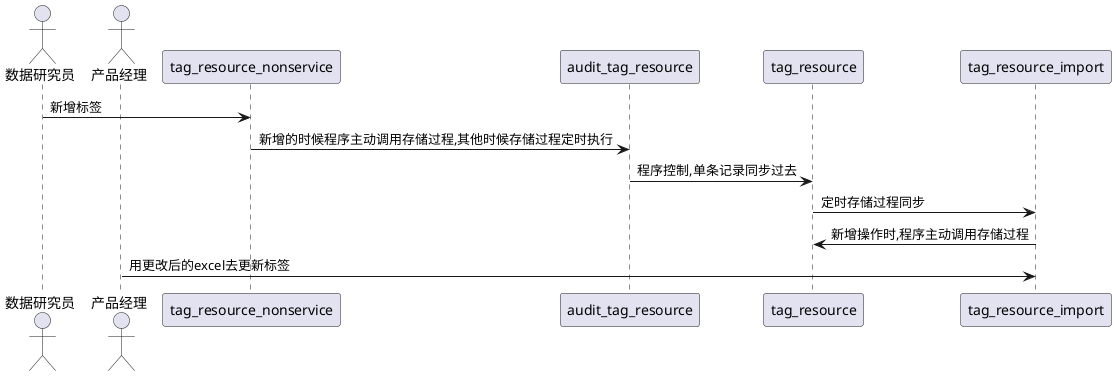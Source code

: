 @startuml
actor 数据研究员
actor 产品经理
数据研究员->tag_resource_nonservice : 新增标签
tag_resource_nonservice->audit_tag_resource : 新增的时候程序主动调用存储过程,其他时候存储过程定时执行
audit_tag_resource->tag_resource : 程序控制,单条记录同步过去
tag_resource->tag_resource_import : 定时存储过程同步
tag_resource_import->tag_resource :新增操作时,程序主动调用存储过程
产品经理->tag_resource_import : 用更改后的excel去更新标签
@enduml
